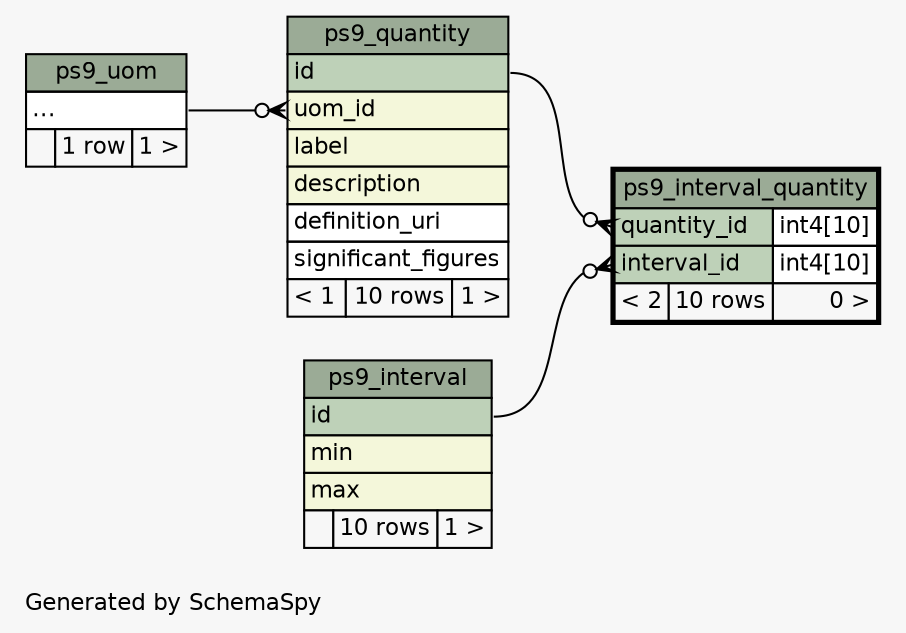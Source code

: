 // dot 2.26.3 on Linux 3.2.0-2-amd64
// SchemaSpy rev 590
digraph "twoDegreesRelationshipsDiagram" {
  graph [
    rankdir="RL"
    bgcolor="#f7f7f7"
    label="\nGenerated by SchemaSpy"
    labeljust="l"
    nodesep="0.18"
    ranksep="0.46"
    fontname="Helvetica"
    fontsize="11"
  ];
  node [
    fontname="Helvetica"
    fontsize="11"
    shape="plaintext"
  ];
  edge [
    arrowsize="0.8"
  ];
  "ps9_interval_quantity":"interval_id":w -> "ps9_interval":"id":e [arrowhead=none dir=back arrowtail=crowodot];
  "ps9_interval_quantity":"quantity_id":w -> "ps9_quantity":"id":e [arrowhead=none dir=back arrowtail=crowodot];
  "ps9_quantity":"uom_id":w -> "ps9_uom":"elipses":e [arrowhead=none dir=back arrowtail=crowodot];
  "ps9_interval" [
    label=<
    <TABLE BORDER="0" CELLBORDER="1" CELLSPACING="0" BGCOLOR="#ffffff">
      <TR><TD COLSPAN="3" BGCOLOR="#9bab96" ALIGN="CENTER">ps9_interval</TD></TR>
      <TR><TD PORT="id" COLSPAN="3" BGCOLOR="#bed1b8" ALIGN="LEFT">id</TD></TR>
      <TR><TD PORT="min" COLSPAN="3" BGCOLOR="#f4f7da" ALIGN="LEFT">min</TD></TR>
      <TR><TD PORT="max" COLSPAN="3" BGCOLOR="#f4f7da" ALIGN="LEFT">max</TD></TR>
      <TR><TD ALIGN="LEFT" BGCOLOR="#f7f7f7">  </TD><TD ALIGN="RIGHT" BGCOLOR="#f7f7f7">10 rows</TD><TD ALIGN="RIGHT" BGCOLOR="#f7f7f7">1 &gt;</TD></TR>
    </TABLE>>
    URL="ps9_interval.html"
    tooltip="ps9_interval"
  ];
  "ps9_interval_quantity" [
    label=<
    <TABLE BORDER="2" CELLBORDER="1" CELLSPACING="0" BGCOLOR="#ffffff">
      <TR><TD COLSPAN="3" BGCOLOR="#9bab96" ALIGN="CENTER">ps9_interval_quantity</TD></TR>
      <TR><TD PORT="quantity_id" COLSPAN="2" BGCOLOR="#bed1b8" ALIGN="LEFT">quantity_id</TD><TD PORT="quantity_id.type" ALIGN="LEFT">int4[10]</TD></TR>
      <TR><TD PORT="interval_id" COLSPAN="2" BGCOLOR="#bed1b8" ALIGN="LEFT">interval_id</TD><TD PORT="interval_id.type" ALIGN="LEFT">int4[10]</TD></TR>
      <TR><TD ALIGN="LEFT" BGCOLOR="#f7f7f7">&lt; 2</TD><TD ALIGN="RIGHT" BGCOLOR="#f7f7f7">10 rows</TD><TD ALIGN="RIGHT" BGCOLOR="#f7f7f7">0 &gt;</TD></TR>
    </TABLE>>
    URL="ps9_interval_quantity.html"
    tooltip="ps9_interval_quantity"
  ];
  "ps9_quantity" [
    label=<
    <TABLE BORDER="0" CELLBORDER="1" CELLSPACING="0" BGCOLOR="#ffffff">
      <TR><TD COLSPAN="3" BGCOLOR="#9bab96" ALIGN="CENTER">ps9_quantity</TD></TR>
      <TR><TD PORT="id" COLSPAN="3" BGCOLOR="#bed1b8" ALIGN="LEFT">id</TD></TR>
      <TR><TD PORT="uom_id" COLSPAN="3" BGCOLOR="#f4f7da" ALIGN="LEFT">uom_id</TD></TR>
      <TR><TD PORT="label" COLSPAN="3" BGCOLOR="#f4f7da" ALIGN="LEFT">label</TD></TR>
      <TR><TD PORT="description" COLSPAN="3" BGCOLOR="#f4f7da" ALIGN="LEFT">description</TD></TR>
      <TR><TD PORT="definition_uri" COLSPAN="3" ALIGN="LEFT">definition_uri</TD></TR>
      <TR><TD PORT="significant_figures" COLSPAN="3" ALIGN="LEFT">significant_figures</TD></TR>
      <TR><TD ALIGN="LEFT" BGCOLOR="#f7f7f7">&lt; 1</TD><TD ALIGN="RIGHT" BGCOLOR="#f7f7f7">10 rows</TD><TD ALIGN="RIGHT" BGCOLOR="#f7f7f7">1 &gt;</TD></TR>
    </TABLE>>
    URL="ps9_quantity.html"
    tooltip="ps9_quantity"
  ];
  "ps9_uom" [
    label=<
    <TABLE BORDER="0" CELLBORDER="1" CELLSPACING="0" BGCOLOR="#ffffff">
      <TR><TD COLSPAN="3" BGCOLOR="#9bab96" ALIGN="CENTER">ps9_uom</TD></TR>
      <TR><TD PORT="elipses" COLSPAN="3" ALIGN="LEFT">...</TD></TR>
      <TR><TD ALIGN="LEFT" BGCOLOR="#f7f7f7">  </TD><TD ALIGN="RIGHT" BGCOLOR="#f7f7f7">1 row</TD><TD ALIGN="RIGHT" BGCOLOR="#f7f7f7">1 &gt;</TD></TR>
    </TABLE>>
    URL="ps9_uom.html"
    tooltip="ps9_uom"
  ];
}
